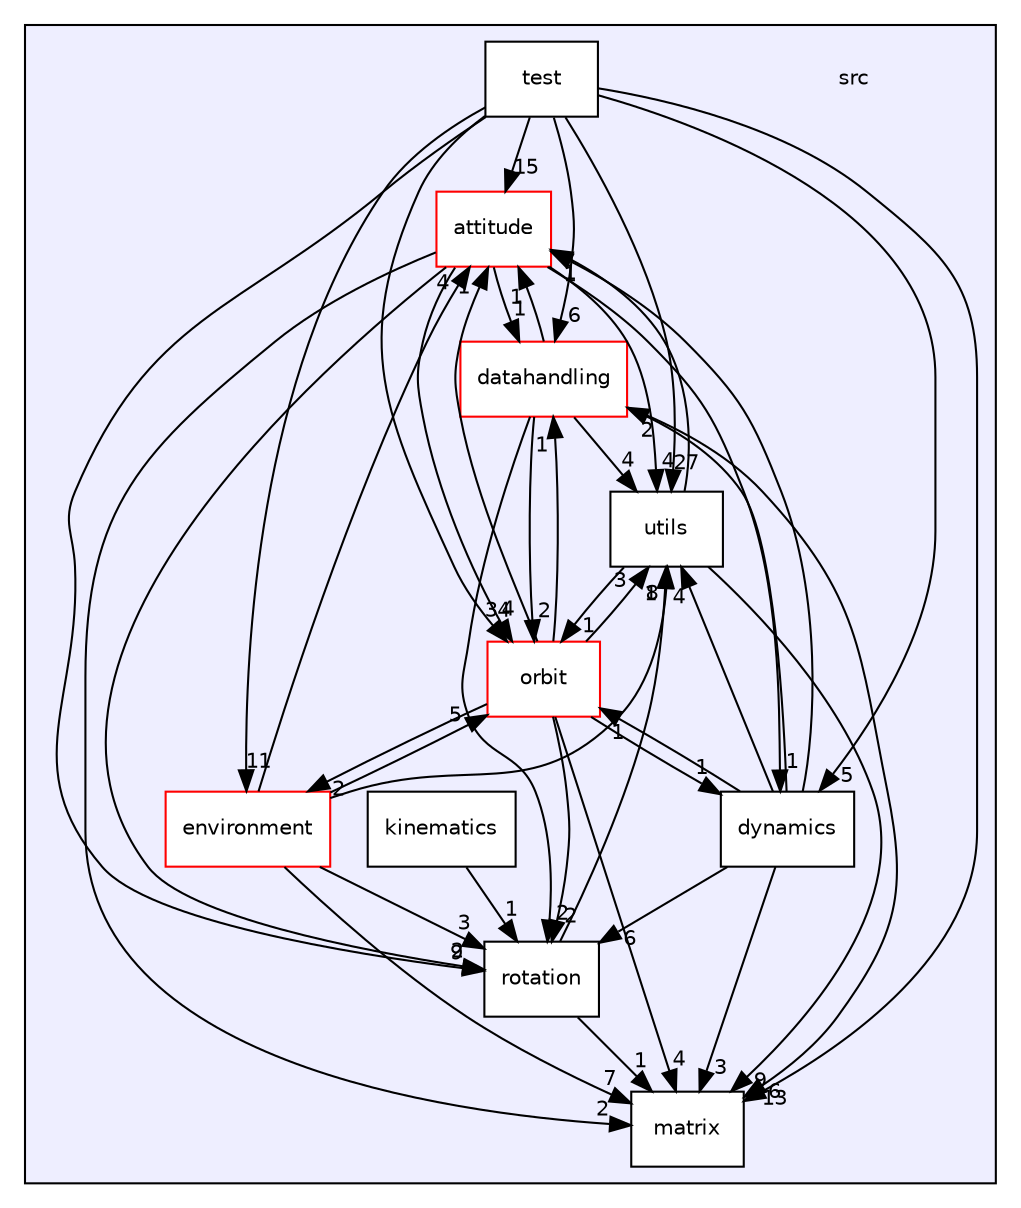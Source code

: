 digraph "src" {
  compound=true
  node [ fontsize="10", fontname="Helvetica"];
  edge [ labelfontsize="10", labelfontname="Helvetica"];
  subgraph clusterdir_68267d1309a1af8e8297ef4c3efbcdba {
    graph [ bgcolor="#eeeeff", pencolor="black", label="" URL="dir_68267d1309a1af8e8297ef4c3efbcdba.html"];
    dir_68267d1309a1af8e8297ef4c3efbcdba [shape=plaintext label="src"];
  dir_c55b91a86a3413cc678b3a37c553022c [shape=box label="attitude" fillcolor="white" style="filled" color="red" URL="dir_c55b91a86a3413cc678b3a37c553022c.html"];
  dir_dba61f842e4221606b60f53ad7c2d896 [shape=box label="datahandling" fillcolor="white" style="filled" color="red" URL="dir_dba61f842e4221606b60f53ad7c2d896.html"];
  dir_261425c25055ac4a48b7253766e15e1a [shape=box label="dynamics" fillcolor="white" style="filled" URL="dir_261425c25055ac4a48b7253766e15e1a.html"];
  dir_88013743cf0a19a9971b3b941e88bf54 [shape=box label="environment" fillcolor="white" style="filled" color="red" URL="dir_88013743cf0a19a9971b3b941e88bf54.html"];
  dir_5d532859189d94b37937c3bee33a301a [shape=box label="kinematics" fillcolor="white" style="filled" URL="dir_5d532859189d94b37937c3bee33a301a.html"];
  dir_40d7732de2983c682bb99d86585a563c [shape=box label="matrix" fillcolor="white" style="filled" URL="dir_40d7732de2983c682bb99d86585a563c.html"];
  dir_392744e470e3e5dbf93993e14232aa19 [shape=box label="orbit" fillcolor="white" style="filled" color="red" URL="dir_392744e470e3e5dbf93993e14232aa19.html"];
  dir_fa38dfbf581c89d494fbf1d870e4dc9f [shape=box label="rotation" fillcolor="white" style="filled" URL="dir_fa38dfbf581c89d494fbf1d870e4dc9f.html"];
  dir_120ed4da3e3217b1e7fc0b4f48568e79 [shape=box label="test" fillcolor="white" style="filled" URL="dir_120ed4da3e3217b1e7fc0b4f48568e79.html"];
  dir_313caf1132e152dd9b58bea13a4052ca [shape=box label="utils" fillcolor="white" style="filled" URL="dir_313caf1132e152dd9b58bea13a4052ca.html"];
  }
  dir_392744e470e3e5dbf93993e14232aa19->dir_261425c25055ac4a48b7253766e15e1a [headlabel="1", labeldistance=1.5 headhref="dir_000011_000002.html"];
  dir_392744e470e3e5dbf93993e14232aa19->dir_313caf1132e152dd9b58bea13a4052ca [headlabel="3", labeldistance=1.5 headhref="dir_000011_000009.html"];
  dir_392744e470e3e5dbf93993e14232aa19->dir_88013743cf0a19a9971b3b941e88bf54 [headlabel="2", labeldistance=1.5 headhref="dir_000011_000006.html"];
  dir_392744e470e3e5dbf93993e14232aa19->dir_dba61f842e4221606b60f53ad7c2d896 [headlabel="1", labeldistance=1.5 headhref="dir_000011_000003.html"];
  dir_392744e470e3e5dbf93993e14232aa19->dir_fa38dfbf581c89d494fbf1d870e4dc9f [headlabel="2", labeldistance=1.5 headhref="dir_000011_000017.html"];
  dir_392744e470e3e5dbf93993e14232aa19->dir_40d7732de2983c682bb99d86585a563c [headlabel="4", labeldistance=1.5 headhref="dir_000011_000001.html"];
  dir_392744e470e3e5dbf93993e14232aa19->dir_c55b91a86a3413cc678b3a37c553022c [headlabel="1", labeldistance=1.5 headhref="dir_000011_000004.html"];
  dir_fa38dfbf581c89d494fbf1d870e4dc9f->dir_313caf1132e152dd9b58bea13a4052ca [headlabel="1", labeldistance=1.5 headhref="dir_000017_000009.html"];
  dir_fa38dfbf581c89d494fbf1d870e4dc9f->dir_40d7732de2983c682bb99d86585a563c [headlabel="1", labeldistance=1.5 headhref="dir_000017_000001.html"];
  dir_120ed4da3e3217b1e7fc0b4f48568e79->dir_261425c25055ac4a48b7253766e15e1a [headlabel="5", labeldistance=1.5 headhref="dir_000005_000002.html"];
  dir_120ed4da3e3217b1e7fc0b4f48568e79->dir_313caf1132e152dd9b58bea13a4052ca [headlabel="27", labeldistance=1.5 headhref="dir_000005_000009.html"];
  dir_120ed4da3e3217b1e7fc0b4f48568e79->dir_392744e470e3e5dbf93993e14232aa19 [headlabel="34", labeldistance=1.5 headhref="dir_000005_000011.html"];
  dir_120ed4da3e3217b1e7fc0b4f48568e79->dir_40d7732de2983c682bb99d86585a563c [headlabel="13", labeldistance=1.5 headhref="dir_000005_000001.html"];
  dir_120ed4da3e3217b1e7fc0b4f48568e79->dir_88013743cf0a19a9971b3b941e88bf54 [headlabel="11", labeldistance=1.5 headhref="dir_000005_000006.html"];
  dir_120ed4da3e3217b1e7fc0b4f48568e79->dir_c55b91a86a3413cc678b3a37c553022c [headlabel="15", labeldistance=1.5 headhref="dir_000005_000004.html"];
  dir_120ed4da3e3217b1e7fc0b4f48568e79->dir_dba61f842e4221606b60f53ad7c2d896 [headlabel="6", labeldistance=1.5 headhref="dir_000005_000003.html"];
  dir_120ed4da3e3217b1e7fc0b4f48568e79->dir_fa38dfbf581c89d494fbf1d870e4dc9f [headlabel="9", labeldistance=1.5 headhref="dir_000005_000017.html"];
  dir_88013743cf0a19a9971b3b941e88bf54->dir_313caf1132e152dd9b58bea13a4052ca [headlabel="8", labeldistance=1.5 headhref="dir_000006_000009.html"];
  dir_88013743cf0a19a9971b3b941e88bf54->dir_392744e470e3e5dbf93993e14232aa19 [headlabel="5", labeldistance=1.5 headhref="dir_000006_000011.html"];
  dir_88013743cf0a19a9971b3b941e88bf54->dir_40d7732de2983c682bb99d86585a563c [headlabel="7", labeldistance=1.5 headhref="dir_000006_000001.html"];
  dir_88013743cf0a19a9971b3b941e88bf54->dir_c55b91a86a3413cc678b3a37c553022c [headlabel="4", labeldistance=1.5 headhref="dir_000006_000004.html"];
  dir_88013743cf0a19a9971b3b941e88bf54->dir_fa38dfbf581c89d494fbf1d870e4dc9f [headlabel="3", labeldistance=1.5 headhref="dir_000006_000017.html"];
  dir_5d532859189d94b37937c3bee33a301a->dir_fa38dfbf581c89d494fbf1d870e4dc9f [headlabel="1", labeldistance=1.5 headhref="dir_000016_000017.html"];
  dir_c55b91a86a3413cc678b3a37c553022c->dir_261425c25055ac4a48b7253766e15e1a [headlabel="1", labeldistance=1.5 headhref="dir_000004_000002.html"];
  dir_c55b91a86a3413cc678b3a37c553022c->dir_313caf1132e152dd9b58bea13a4052ca [headlabel="4", labeldistance=1.5 headhref="dir_000004_000009.html"];
  dir_c55b91a86a3413cc678b3a37c553022c->dir_392744e470e3e5dbf93993e14232aa19 [headlabel="4", labeldistance=1.5 headhref="dir_000004_000011.html"];
  dir_c55b91a86a3413cc678b3a37c553022c->dir_40d7732de2983c682bb99d86585a563c [headlabel="2", labeldistance=1.5 headhref="dir_000004_000001.html"];
  dir_c55b91a86a3413cc678b3a37c553022c->dir_dba61f842e4221606b60f53ad7c2d896 [headlabel="1", labeldistance=1.5 headhref="dir_000004_000003.html"];
  dir_c55b91a86a3413cc678b3a37c553022c->dir_fa38dfbf581c89d494fbf1d870e4dc9f [headlabel="2", labeldistance=1.5 headhref="dir_000004_000017.html"];
  dir_dba61f842e4221606b60f53ad7c2d896->dir_313caf1132e152dd9b58bea13a4052ca [headlabel="4", labeldistance=1.5 headhref="dir_000003_000009.html"];
  dir_dba61f842e4221606b60f53ad7c2d896->dir_392744e470e3e5dbf93993e14232aa19 [headlabel="2", labeldistance=1.5 headhref="dir_000003_000011.html"];
  dir_dba61f842e4221606b60f53ad7c2d896->dir_40d7732de2983c682bb99d86585a563c [headlabel="6", labeldistance=1.5 headhref="dir_000003_000001.html"];
  dir_dba61f842e4221606b60f53ad7c2d896->dir_c55b91a86a3413cc678b3a37c553022c [headlabel="1", labeldistance=1.5 headhref="dir_000003_000004.html"];
  dir_dba61f842e4221606b60f53ad7c2d896->dir_fa38dfbf581c89d494fbf1d870e4dc9f [headlabel="2", labeldistance=1.5 headhref="dir_000003_000017.html"];
  dir_313caf1132e152dd9b58bea13a4052ca->dir_392744e470e3e5dbf93993e14232aa19 [headlabel="1", labeldistance=1.5 headhref="dir_000009_000011.html"];
  dir_313caf1132e152dd9b58bea13a4052ca->dir_40d7732de2983c682bb99d86585a563c [headlabel="9", labeldistance=1.5 headhref="dir_000009_000001.html"];
  dir_313caf1132e152dd9b58bea13a4052ca->dir_c55b91a86a3413cc678b3a37c553022c [headlabel="1", labeldistance=1.5 headhref="dir_000009_000004.html"];
  dir_261425c25055ac4a48b7253766e15e1a->dir_313caf1132e152dd9b58bea13a4052ca [headlabel="4", labeldistance=1.5 headhref="dir_000002_000009.html"];
  dir_261425c25055ac4a48b7253766e15e1a->dir_392744e470e3e5dbf93993e14232aa19 [headlabel="1", labeldistance=1.5 headhref="dir_000002_000011.html"];
  dir_261425c25055ac4a48b7253766e15e1a->dir_40d7732de2983c682bb99d86585a563c [headlabel="3", labeldistance=1.5 headhref="dir_000002_000001.html"];
  dir_261425c25055ac4a48b7253766e15e1a->dir_c55b91a86a3413cc678b3a37c553022c [headlabel="1", labeldistance=1.5 headhref="dir_000002_000004.html"];
  dir_261425c25055ac4a48b7253766e15e1a->dir_dba61f842e4221606b60f53ad7c2d896 [headlabel="2", labeldistance=1.5 headhref="dir_000002_000003.html"];
  dir_261425c25055ac4a48b7253766e15e1a->dir_fa38dfbf581c89d494fbf1d870e4dc9f [headlabel="6", labeldistance=1.5 headhref="dir_000002_000017.html"];
}
